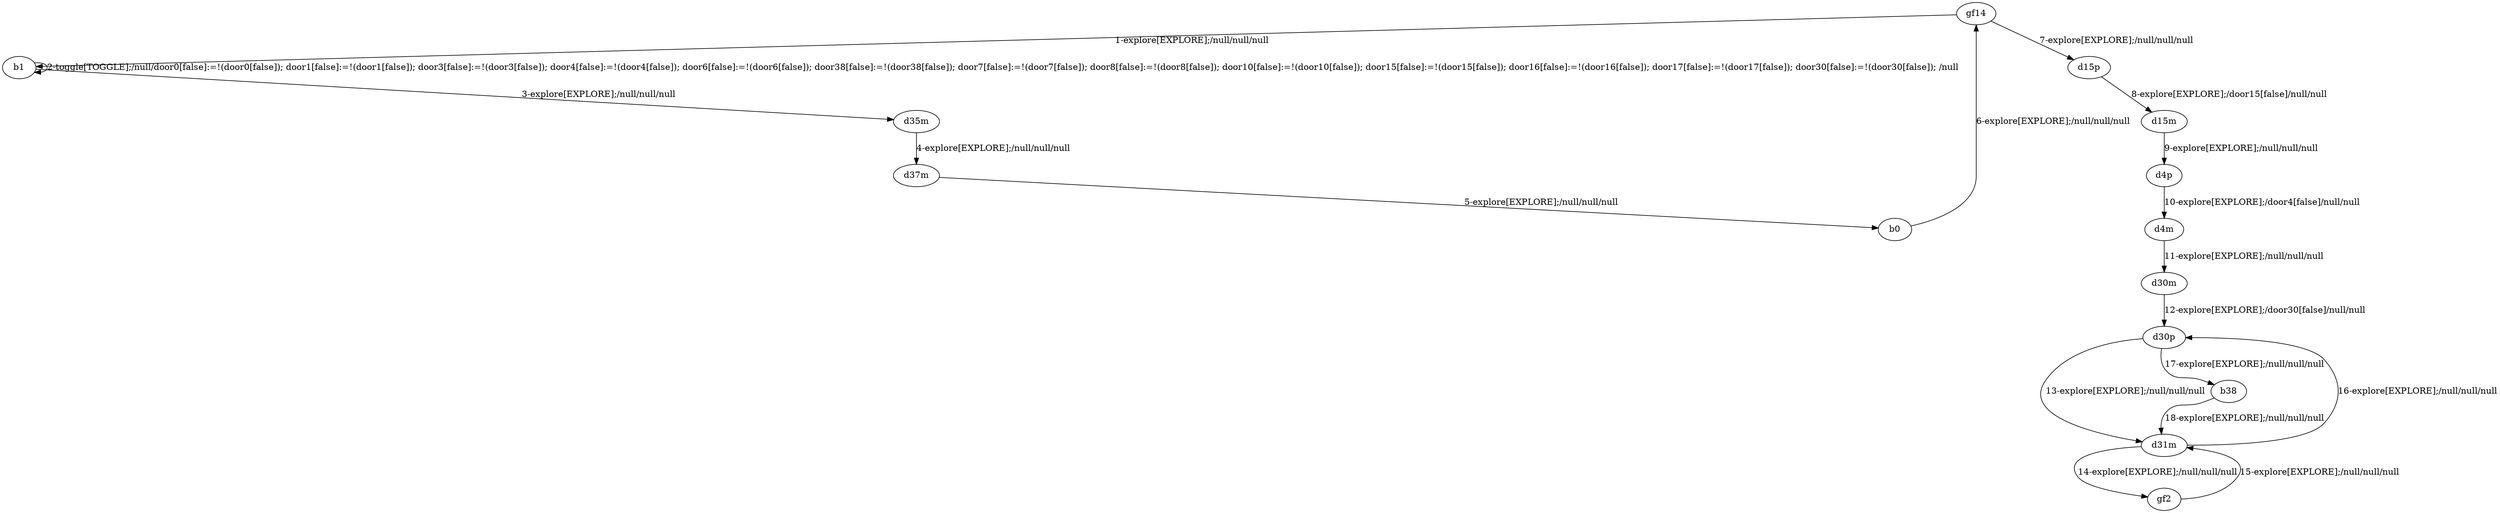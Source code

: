 # Total number of goals covered by this test: 1
# d31m --> d30p

digraph g {
"gf14" -> "b1" [label = "1-explore[EXPLORE];/null/null/null"];
"b1" -> "b1" [label = "2-toggle[TOGGLE];/null/door0[false]:=!(door0[false]); door1[false]:=!(door1[false]); door3[false]:=!(door3[false]); door4[false]:=!(door4[false]); door6[false]:=!(door6[false]); door38[false]:=!(door38[false]); door7[false]:=!(door7[false]); door8[false]:=!(door8[false]); door10[false]:=!(door10[false]); door15[false]:=!(door15[false]); door16[false]:=!(door16[false]); door17[false]:=!(door17[false]); door30[false]:=!(door30[false]); /null"];
"b1" -> "d35m" [label = "3-explore[EXPLORE];/null/null/null"];
"d35m" -> "d37m" [label = "4-explore[EXPLORE];/null/null/null"];
"d37m" -> "b0" [label = "5-explore[EXPLORE];/null/null/null"];
"b0" -> "gf14" [label = "6-explore[EXPLORE];/null/null/null"];
"gf14" -> "d15p" [label = "7-explore[EXPLORE];/null/null/null"];
"d15p" -> "d15m" [label = "8-explore[EXPLORE];/door15[false]/null/null"];
"d15m" -> "d4p" [label = "9-explore[EXPLORE];/null/null/null"];
"d4p" -> "d4m" [label = "10-explore[EXPLORE];/door4[false]/null/null"];
"d4m" -> "d30m" [label = "11-explore[EXPLORE];/null/null/null"];
"d30m" -> "d30p" [label = "12-explore[EXPLORE];/door30[false]/null/null"];
"d30p" -> "d31m" [label = "13-explore[EXPLORE];/null/null/null"];
"d31m" -> "gf2" [label = "14-explore[EXPLORE];/null/null/null"];
"gf2" -> "d31m" [label = "15-explore[EXPLORE];/null/null/null"];
"d31m" -> "d30p" [label = "16-explore[EXPLORE];/null/null/null"];
"d30p" -> "b38" [label = "17-explore[EXPLORE];/null/null/null"];
"b38" -> "d31m" [label = "18-explore[EXPLORE];/null/null/null"];
}